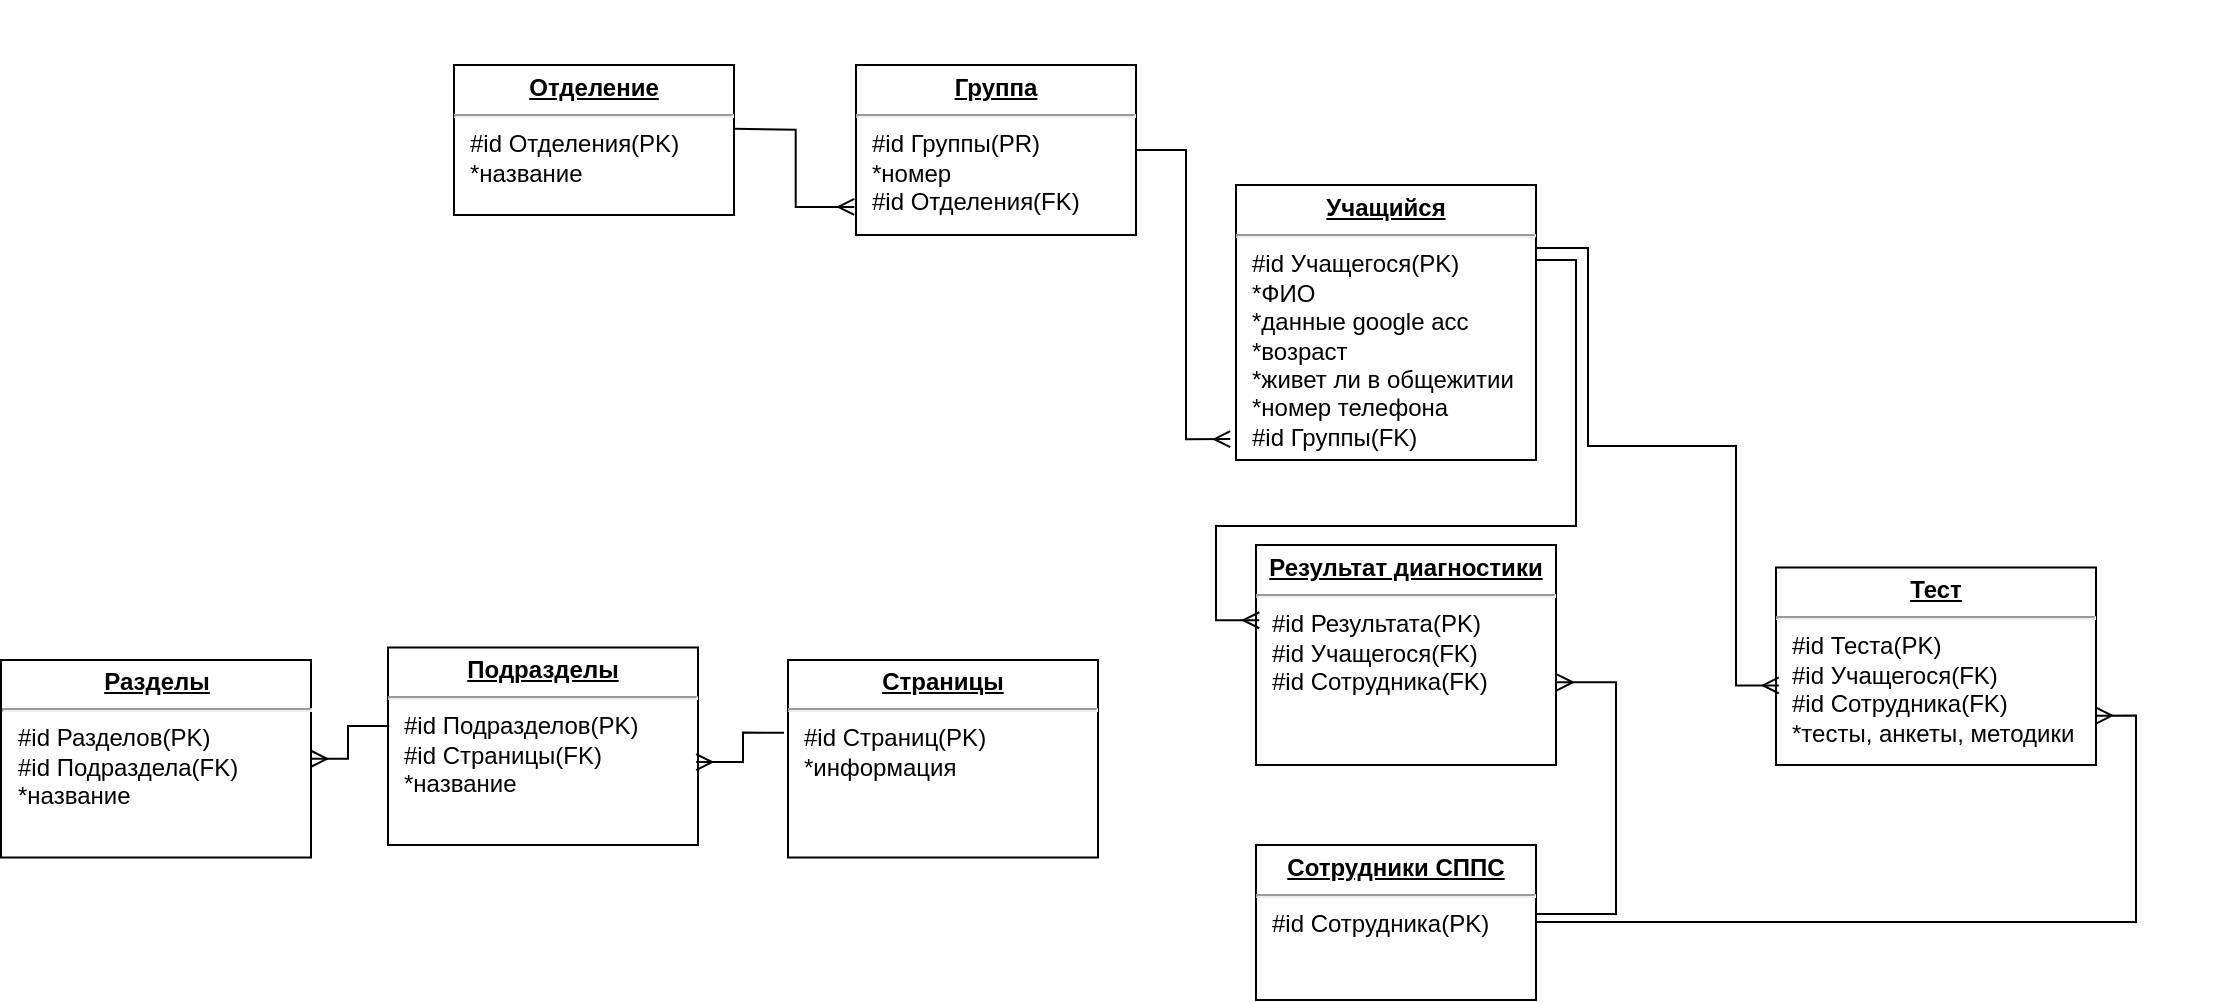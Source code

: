 <mxfile version="24.6.1" type="device">
  <diagram id="bzJVTY_Z4bodXr7Hp66o" name="Страница — 2">
    <mxGraphModel dx="1911" dy="2631" grid="0" gridSize="10" guides="1" tooltips="1" connect="1" arrows="1" fold="1" page="1" pageScale="1" pageWidth="827" pageHeight="1169" math="0" shadow="0">
      <root>
        <mxCell id="0" />
        <mxCell id="1" parent="0" />
        <mxCell id="i3S4_VHXEJDoMG0Mb1Cs-2" value="&lt;p style=&quot;margin: 0px ; margin-top: 4px ; text-align: center ; text-decoration: underline&quot;&gt;&lt;b&gt;Тест&lt;/b&gt;&lt;/p&gt;&lt;hr&gt;&lt;p style=&quot;margin: 0px ; margin-left: 8px&quot;&gt;#id Теста(PK)&lt;/p&gt;&lt;p style=&quot;margin: 0px ; margin-left: 8px&quot;&gt;#id Учащегося(FK)&lt;br&gt;&lt;/p&gt;&lt;p style=&quot;margin: 0px ; margin-left: 8px&quot;&gt;#id Сотрудника(FK)&lt;br&gt;&lt;/p&gt;&lt;p style=&quot;margin: 0px ; margin-left: 8px&quot;&gt;*тесты, анкеты, методики&lt;/p&gt;" style="verticalAlign=top;align=left;overflow=fill;fontSize=12;fontFamily=Helvetica;html=1;rounded=0;shadow=0;comic=0;labelBackgroundColor=none;strokeWidth=1" parent="1" vertex="1">
          <mxGeometry x="234" y="263.75" width="160" height="98.75" as="geometry" />
        </mxCell>
        <mxCell id="i3S4_VHXEJDoMG0Mb1Cs-4" value="&lt;p style=&quot;margin: 0px ; margin-top: 4px ; text-align: center ; text-decoration: underline&quot;&gt;&lt;b&gt;Результат диагностики&lt;/b&gt;&lt;/p&gt;&lt;hr&gt;&lt;p style=&quot;margin: 0px ; margin-left: 8px&quot;&gt;#id Результата(PK)&lt;/p&gt;&lt;p style=&quot;margin: 0px ; margin-left: 8px&quot;&gt;#id Учащегося(FK)&lt;br&gt;&lt;/p&gt;&lt;p style=&quot;margin: 0px ; margin-left: 8px&quot;&gt;#id Сотрудника(FK)&lt;br&gt;&lt;/p&gt;&lt;p style=&quot;margin: 0px ; margin-left: 8px&quot;&gt;&lt;br&gt;&lt;/p&gt;" style="verticalAlign=top;align=left;overflow=fill;fontSize=12;fontFamily=Helvetica;html=1;rounded=0;shadow=0;comic=0;labelBackgroundColor=none;strokeWidth=1" parent="1" vertex="1">
          <mxGeometry x="-26" y="252.5" width="150" height="110" as="geometry" />
        </mxCell>
        <mxCell id="i3S4_VHXEJDoMG0Mb1Cs-5" value="&lt;p style=&quot;margin: 0px ; margin-top: 4px ; text-align: center ; text-decoration: underline&quot;&gt;&lt;b&gt;Отделение&lt;/b&gt;&lt;/p&gt;&lt;hr&gt;&lt;p style=&quot;margin: 0px ; margin-left: 8px&quot;&gt;#id Отделения(PK)&lt;/p&gt;&lt;p style=&quot;margin: 0px ; margin-left: 8px&quot;&gt;*название&lt;/p&gt;" style="verticalAlign=top;align=left;overflow=fill;fontSize=12;fontFamily=Helvetica;html=1;rounded=0;shadow=0;comic=0;labelBackgroundColor=none;strokeWidth=1" parent="1" vertex="1">
          <mxGeometry x="-427" y="12.5" width="140" height="75" as="geometry" />
        </mxCell>
        <mxCell id="i3S4_VHXEJDoMG0Mb1Cs-6" value="&lt;p style=&quot;margin: 0px ; margin-top: 4px ; text-align: center ; text-decoration: underline&quot;&gt;&lt;b&gt;Группа&lt;/b&gt;&lt;/p&gt;&lt;hr&gt;&lt;p style=&quot;margin: 0px ; margin-left: 8px&quot;&gt;#id Группы(PR)&lt;/p&gt;&lt;p style=&quot;margin: 0px ; margin-left: 8px&quot;&gt;*номер&lt;/p&gt;&lt;p style=&quot;margin: 0px ; margin-left: 8px&quot;&gt;#id Отделения(FK&lt;span style=&quot;background-color: initial;&quot;&gt;)&lt;/span&gt;&lt;br&gt;&lt;/p&gt;" style="verticalAlign=top;align=left;overflow=fill;fontSize=12;fontFamily=Helvetica;html=1;rounded=0;shadow=0;comic=0;labelBackgroundColor=none;strokeWidth=1" parent="1" vertex="1">
          <mxGeometry x="-226" y="12.5" width="140" height="85" as="geometry" />
        </mxCell>
        <mxCell id="i3S4_VHXEJDoMG0Mb1Cs-7" style="edgeStyle=orthogonalEdgeStyle;rounded=0;orthogonalLoop=1;jettySize=auto;html=1;entryX=1;entryY=0.75;entryDx=0;entryDy=0;endArrow=ERmany;endFill=0;exitX=0.993;exitY=0.201;exitDx=0;exitDy=0;exitPerimeter=0;" parent="1" source="i3S4_VHXEJDoMG0Mb1Cs-8" target="i3S4_VHXEJDoMG0Mb1Cs-2" edge="1">
          <mxGeometry relative="1" as="geometry">
            <Array as="points">
              <mxPoint x="113" y="441" />
              <mxPoint x="414" y="441" />
              <mxPoint x="414" y="338" />
            </Array>
          </mxGeometry>
        </mxCell>
        <mxCell id="i3S4_VHXEJDoMG0Mb1Cs-8" value="&lt;p style=&quot;margin: 0px ; margin-top: 4px ; text-align: center ; text-decoration: underline&quot;&gt;&lt;b&gt;Сотрудники СППС&lt;/b&gt;&lt;/p&gt;&lt;hr&gt;&lt;p style=&quot;margin: 0px ; margin-left: 8px&quot;&gt;#id Сотрудника(PK)&lt;/p&gt;&lt;p style=&quot;margin: 0px ; margin-left: 8px&quot;&gt;&lt;br&gt;&lt;/p&gt;" style="verticalAlign=top;align=left;overflow=fill;fontSize=12;fontFamily=Helvetica;html=1;rounded=0;shadow=0;comic=0;labelBackgroundColor=none;strokeWidth=1" parent="1" vertex="1">
          <mxGeometry x="-26" y="402.5" width="140" height="77.5" as="geometry" />
        </mxCell>
        <mxCell id="i3S4_VHXEJDoMG0Mb1Cs-10" value="&lt;p style=&quot;margin: 0px ; margin-top: 4px ; text-align: center ; text-decoration: underline&quot;&gt;&lt;b&gt;Учащийся&lt;/b&gt;&lt;/p&gt;&lt;hr&gt;&lt;p style=&quot;margin: 0px ; margin-left: 8px&quot;&gt;#id Учащегося(PK)&lt;/p&gt;&lt;p style=&quot;margin: 0px ; margin-left: 8px&quot;&gt;*ФИО&lt;/p&gt;&lt;p style=&quot;margin: 0px ; margin-left: 8px&quot;&gt;*данные google acc&lt;/p&gt;&lt;p style=&quot;margin: 0px ; margin-left: 8px&quot;&gt;*возраст&lt;/p&gt;&lt;p style=&quot;margin: 0px ; margin-left: 8px&quot;&gt;*живет ли в общежитии&lt;/p&gt;&lt;p style=&quot;margin: 0px ; margin-left: 8px&quot;&gt;*номер телефона&lt;/p&gt;&lt;p style=&quot;margin: 0px 0px 0px 8px;&quot;&gt;#id Группы(FK)&lt;/p&gt;&lt;div&gt;&lt;br&gt;&lt;/div&gt;" style="verticalAlign=top;align=left;overflow=fill;fontSize=12;fontFamily=Helvetica;html=1;rounded=0;shadow=0;comic=0;labelBackgroundColor=none;strokeWidth=1" parent="1" vertex="1">
          <mxGeometry x="-36" y="72.5" width="150" height="137.5" as="geometry" />
        </mxCell>
        <mxCell id="i3S4_VHXEJDoMG0Mb1Cs-11" value="&lt;p style=&quot;margin: 0px ; margin-top: 4px ; text-align: center ; text-decoration: underline&quot;&gt;&lt;b&gt;Разделы&lt;/b&gt;&lt;/p&gt;&lt;hr&gt;&lt;p style=&quot;margin: 0px ; margin-left: 8px&quot;&gt;#id Разделов(PK)&lt;/p&gt;&lt;p style=&quot;margin: 0px ; margin-left: 8px&quot;&gt;#id Подраздела(FK)&lt;br&gt;&lt;/p&gt;&lt;p style=&quot;margin: 0px ; margin-left: 8px&quot;&gt;*название&lt;/p&gt;" style="verticalAlign=top;align=left;overflow=fill;fontSize=12;fontFamily=Helvetica;html=1;rounded=0;shadow=0;comic=0;labelBackgroundColor=none;strokeWidth=1" parent="1" vertex="1">
          <mxGeometry x="-653.5" y="310" width="155" height="98.75" as="geometry" />
        </mxCell>
        <mxCell id="i3S4_VHXEJDoMG0Mb1Cs-14" value="" style="ellipse;whiteSpace=wrap;html=1;align=center;aspect=fixed;fillColor=none;strokeColor=none;resizable=0;perimeter=centerPerimeter;rotatable=0;allowArrows=0;points=[];outlineConnect=1;" parent="1" vertex="1">
          <mxGeometry x="450" y="-20" width="10" height="10" as="geometry" />
        </mxCell>
        <mxCell id="i3S4_VHXEJDoMG0Mb1Cs-17" style="edgeStyle=orthogonalEdgeStyle;rounded=0;orthogonalLoop=1;jettySize=auto;html=1;entryX=-0.006;entryY=0.835;entryDx=0;entryDy=0;entryPerimeter=0;endArrow=ERmany;endFill=0;exitX=0.991;exitY=0.328;exitDx=0;exitDy=0;exitPerimeter=0;" parent="1" target="i3S4_VHXEJDoMG0Mb1Cs-6" edge="1">
          <mxGeometry relative="1" as="geometry">
            <mxPoint x="-287.26" y="44.36" as="sourcePoint" />
          </mxGeometry>
        </mxCell>
        <mxCell id="i3S4_VHXEJDoMG0Mb1Cs-18" style="edgeStyle=orthogonalEdgeStyle;rounded=0;orthogonalLoop=1;jettySize=auto;html=1;entryX=-0.019;entryY=0.924;entryDx=0;entryDy=0;entryPerimeter=0;endArrow=ERmany;endFill=0;" parent="1" source="i3S4_VHXEJDoMG0Mb1Cs-6" target="i3S4_VHXEJDoMG0Mb1Cs-10" edge="1">
          <mxGeometry relative="1" as="geometry" />
        </mxCell>
        <mxCell id="i3S4_VHXEJDoMG0Mb1Cs-19" style="edgeStyle=orthogonalEdgeStyle;rounded=0;orthogonalLoop=1;jettySize=auto;html=1;entryX=0.009;entryY=0.597;entryDx=0;entryDy=0;entryPerimeter=0;endArrow=ERmany;endFill=0;exitX=1;exitY=0.19;exitDx=0;exitDy=0;exitPerimeter=0;" parent="1" source="i3S4_VHXEJDoMG0Mb1Cs-10" target="i3S4_VHXEJDoMG0Mb1Cs-2" edge="1">
          <mxGeometry relative="1" as="geometry">
            <Array as="points">
              <mxPoint x="114" y="104" />
              <mxPoint x="140" y="104" />
              <mxPoint x="140" y="203" />
              <mxPoint x="214" y="203" />
              <mxPoint x="214" y="323" />
            </Array>
          </mxGeometry>
        </mxCell>
        <mxCell id="i3S4_VHXEJDoMG0Mb1Cs-20" style="edgeStyle=orthogonalEdgeStyle;rounded=0;orthogonalLoop=1;jettySize=auto;html=1;entryX=0.011;entryY=0.342;entryDx=0;entryDy=0;entryPerimeter=0;endArrow=ERmany;endFill=0;" parent="1" target="i3S4_VHXEJDoMG0Mb1Cs-4" edge="1">
          <mxGeometry relative="1" as="geometry">
            <Array as="points">
              <mxPoint x="114" y="110" />
              <mxPoint x="134" y="110" />
              <mxPoint x="134" y="243" />
              <mxPoint x="-46" y="243" />
              <mxPoint x="-46" y="290" />
            </Array>
            <mxPoint x="114" y="110" as="sourcePoint" />
          </mxGeometry>
        </mxCell>
        <mxCell id="i3S4_VHXEJDoMG0Mb1Cs-21" style="edgeStyle=orthogonalEdgeStyle;rounded=0;orthogonalLoop=1;jettySize=auto;html=1;entryX=1.003;entryY=0.624;entryDx=0;entryDy=0;entryPerimeter=0;endArrow=ERmany;endFill=0;exitX=1;exitY=0.5;exitDx=0;exitDy=0;" parent="1" source="i3S4_VHXEJDoMG0Mb1Cs-8" target="i3S4_VHXEJDoMG0Mb1Cs-4" edge="1">
          <mxGeometry relative="1" as="geometry">
            <Array as="points">
              <mxPoint x="114" y="437" />
              <mxPoint x="154" y="437" />
              <mxPoint x="154" y="321" />
            </Array>
            <mxPoint x="120" y="431" as="sourcePoint" />
          </mxGeometry>
        </mxCell>
        <mxCell id="GBPGD3XCV0Q8jNVxBaiz-1" value="&lt;p style=&quot;margin: 0px ; margin-top: 4px ; text-align: center ; text-decoration: underline&quot;&gt;&lt;b&gt;Подразделы&lt;/b&gt;&lt;/p&gt;&lt;hr&gt;&lt;p style=&quot;margin: 0px ; margin-left: 8px&quot;&gt;#id Подразделов(PK)&lt;/p&gt;&lt;p style=&quot;margin: 0px ; margin-left: 8px&quot;&gt;#id Страницы(FK)&lt;br&gt;&lt;/p&gt;&lt;p style=&quot;margin: 0px ; margin-left: 8px&quot;&gt;*название&lt;/p&gt;" style="verticalAlign=top;align=left;overflow=fill;fontSize=12;fontFamily=Helvetica;html=1;rounded=0;shadow=0;comic=0;labelBackgroundColor=none;strokeWidth=1" parent="1" vertex="1">
          <mxGeometry x="-460" y="303.75" width="155" height="98.75" as="geometry" />
        </mxCell>
        <mxCell id="GBPGD3XCV0Q8jNVxBaiz-2" value="&lt;p style=&quot;margin: 0px ; margin-top: 4px ; text-align: center ; text-decoration: underline&quot;&gt;&lt;b&gt;Страницы&lt;/b&gt;&lt;/p&gt;&lt;hr&gt;&lt;p style=&quot;margin: 0px ; margin-left: 8px&quot;&gt;#id Страниц(PK)&lt;/p&gt;&lt;p style=&quot;margin: 0px ; margin-left: 8px&quot;&gt;*информация&lt;/p&gt;" style="verticalAlign=top;align=left;overflow=fill;fontSize=12;fontFamily=Helvetica;html=1;rounded=0;shadow=0;comic=0;labelBackgroundColor=none;strokeWidth=1" parent="1" vertex="1">
          <mxGeometry x="-260" y="310" width="155" height="98.75" as="geometry" />
        </mxCell>
        <mxCell id="GBPGD3XCV0Q8jNVxBaiz-3" style="edgeStyle=orthogonalEdgeStyle;rounded=0;orthogonalLoop=1;jettySize=auto;html=1;entryX=0.994;entryY=0.58;entryDx=0;entryDy=0;endArrow=ERmany;endFill=0;exitX=-0.013;exitY=0.368;exitDx=0;exitDy=0;exitPerimeter=0;entryPerimeter=0;" parent="1" source="GBPGD3XCV0Q8jNVxBaiz-2" target="GBPGD3XCV0Q8jNVxBaiz-1" edge="1">
          <mxGeometry relative="1" as="geometry">
            <mxPoint x="-500" y="263.25" as="sourcePoint" />
            <mxPoint x="-414" y="217.25" as="targetPoint" />
          </mxGeometry>
        </mxCell>
        <mxCell id="GBPGD3XCV0Q8jNVxBaiz-5" style="edgeStyle=orthogonalEdgeStyle;rounded=0;orthogonalLoop=1;jettySize=auto;html=1;entryX=1;entryY=0.5;entryDx=0;entryDy=0;endArrow=ERmany;endFill=0;exitX=0.004;exitY=0.397;exitDx=0;exitDy=0;exitPerimeter=0;" parent="1" source="GBPGD3XCV0Q8jNVxBaiz-1" target="i3S4_VHXEJDoMG0Mb1Cs-11" edge="1">
          <mxGeometry relative="1" as="geometry">
            <mxPoint x="-330" y="276" as="sourcePoint" />
            <mxPoint x="-244" y="230" as="targetPoint" />
          </mxGeometry>
        </mxCell>
      </root>
    </mxGraphModel>
  </diagram>
</mxfile>
